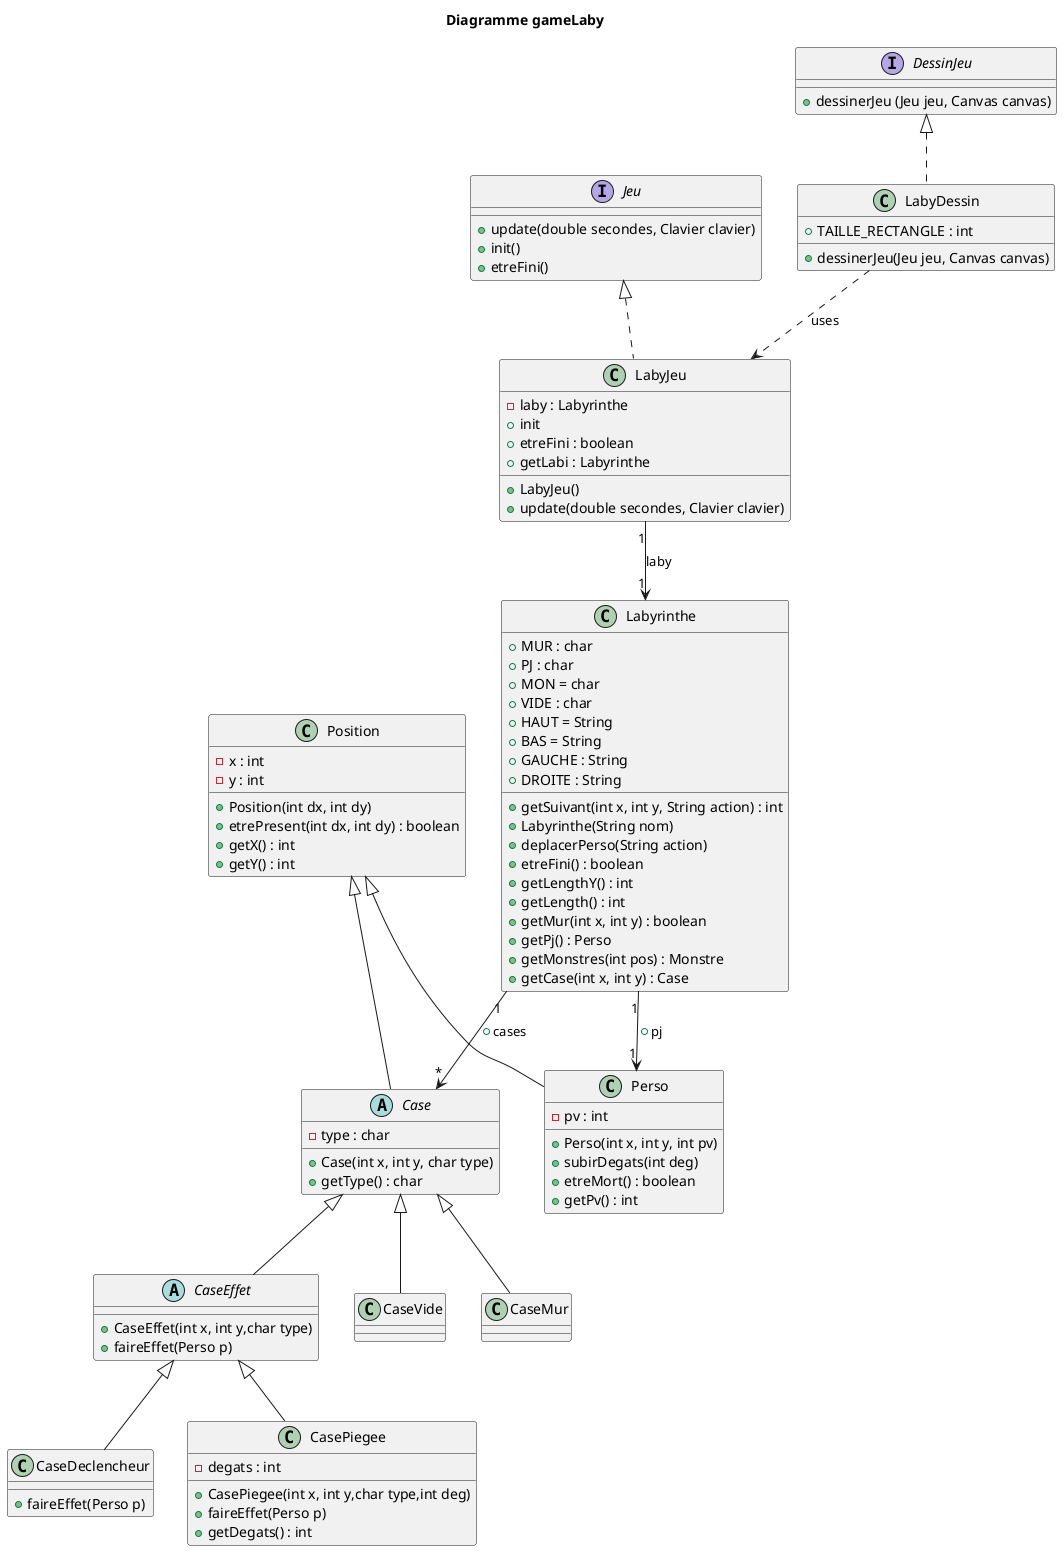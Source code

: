 @startuml
'https://plantuml.com/class-diagram

title Diagramme gameLaby

interface Jeu {
    +update(double secondes, Clavier clavier)
    +init()
    +etreFini()
    }

interface DessinJeu {
    +dessinerJeu (Jeu jeu, Canvas canvas)
    }



class LabyDessin{
    +TAILLE_RECTANGLE : int
    +dessinerJeu(Jeu jeu, Canvas canvas)
}

class LabyJeu{
    -laby : Labyrinthe
    +LabyJeu()
    +update(double secondes, Clavier clavier)
    +init
    +etreFini : boolean
    +getLabi : Labyrinthe
    }

class Position{
    -x : int
    -y : int
    +Position(int dx, int dy)
    +etrePresent(int dx, int dy) : boolean
    +getX() : int
    +getY() : int
    }

abstract Case {
    - type : char
    +Case(int x, int y, char type)
    +getType() : char

    }

abstract CaseEffet {
    +CaseEffet(int x, int y,char type)
    +faireEffet(Perso p)

}

class Perso {
    -pv : int
    +Perso(int x, int y, int pv)
    +subirDegats(int deg)
    +etreMort() : boolean
    +getPv() : int
}

'class Monstre {
'    -PointsAttaque : int
'    +Monstre(int x, int y,char type, int ptsAtt)
'    +faireEffet(Perso p)
'    +getPointsAttaque() : int
'}

class Labyrinthe{
    +MUR : char
    +PJ : char
    +MON = char
    +VIDE : char
    +HAUT = String
    +BAS = String
    +GAUCHE : String
    +DROITE : String
    +getSuivant(int x, int y, String action) : int
    +Labyrinthe(String nom)
    +deplacerPerso(String action)
    +etreFini() : boolean
     +getLengthY() : int
     +getLength() : int
     +getMur(int x, int y) : boolean
     +getPj() : Perso
     +getMonstres(int pos) : Monstre
     +getCase(int x, int y) : Case


    }

class CaseVide {

}

class CaseMur {

}

class CaseDeclencheur {
    +faireEffet(Perso p)

}

class CasePiegee {
    -degats : int
    +CasePiegee(int x, int y,char type,int deg)
    +faireEffet(Perso p)
    +getDegats() : int

}


DessinJeu <|.. LabyDessin
Jeu <|.. LabyJeu
Position <|-- Perso
Position <|-- Case
'CaseEffet <|-- Monstre
Case <|-- CaseEffet
Labyrinthe "1" --> "1" Perso : +pj
Labyrinthe "1" --> "*" Case : +cases
LabyDessin ..> LabyJeu : uses
LabyJeu "1" --> "1" Labyrinthe : laby
Case <|-- CaseVide
Case <|-- CaseMur
CaseEffet <|-- CaseDeclencheur
CaseEffet <|-- CasePiegee



@enduml